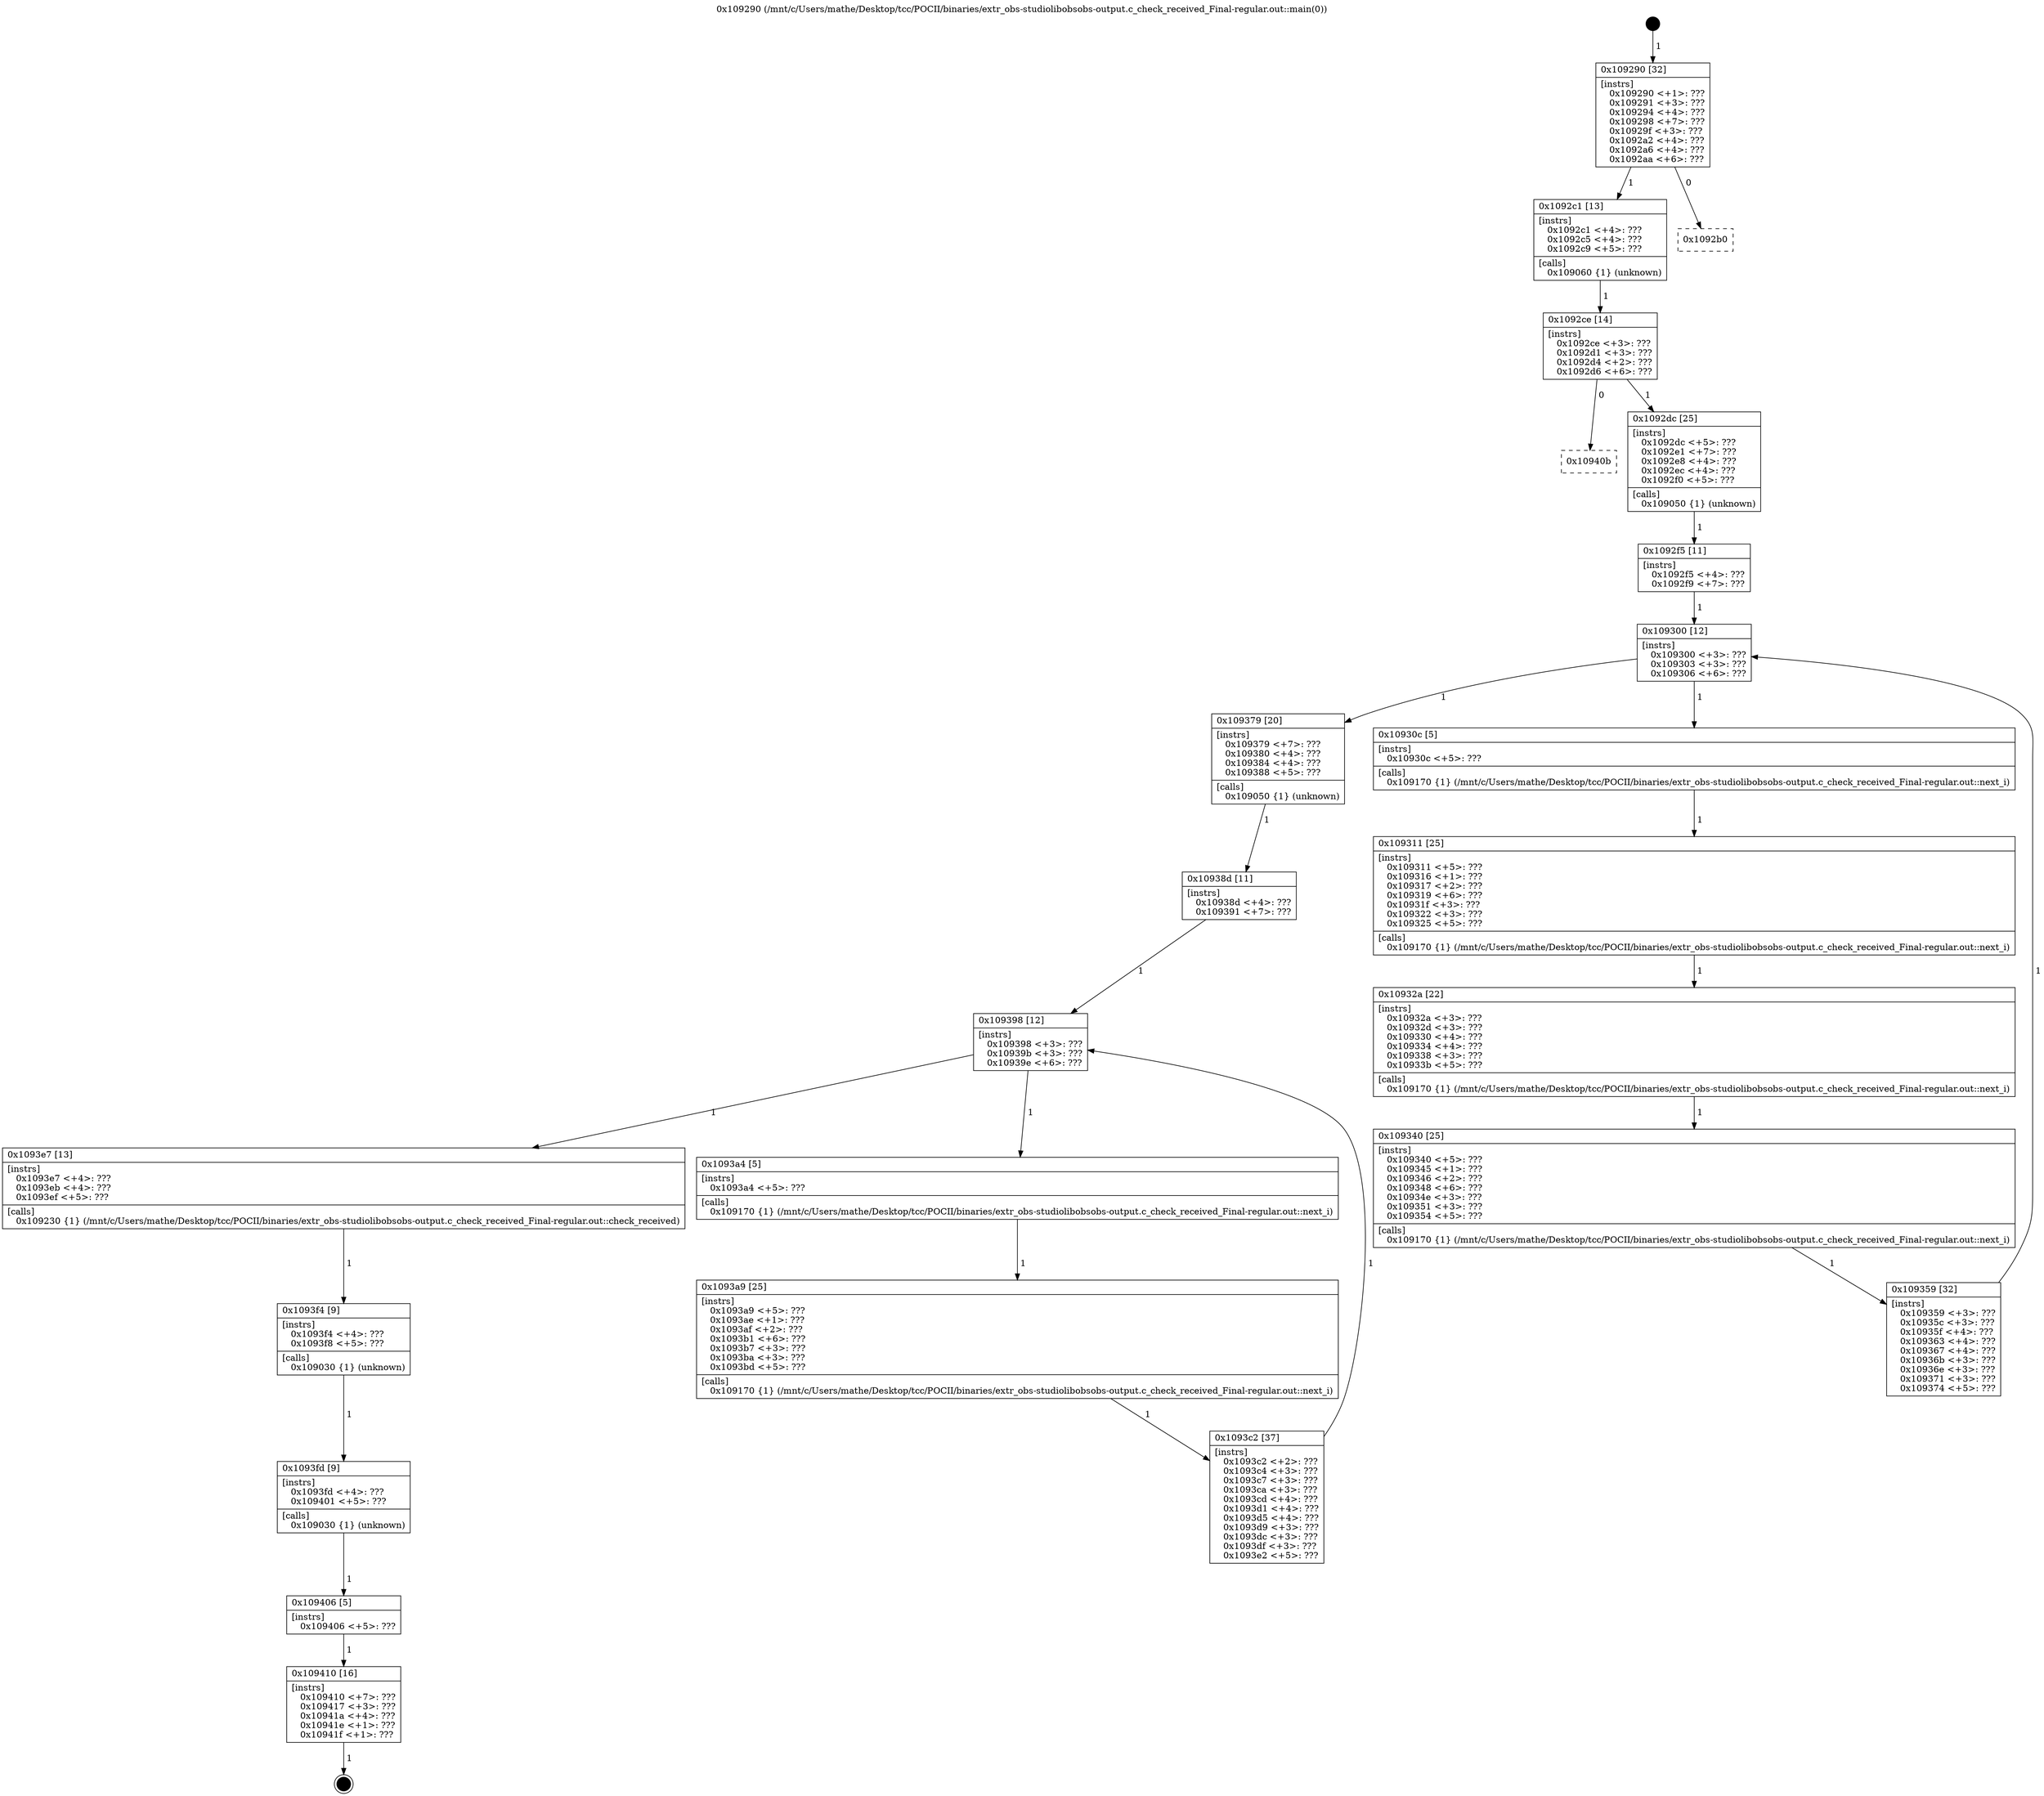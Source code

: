 digraph "0x109290" {
  label = "0x109290 (/mnt/c/Users/mathe/Desktop/tcc/POCII/binaries/extr_obs-studiolibobsobs-output.c_check_received_Final-regular.out::main(0))"
  labelloc = "t"
  node[shape=record]

  Entry [label="",width=0.3,height=0.3,shape=circle,fillcolor=black,style=filled]
  "0x109290" [label="{
     0x109290 [32]\l
     | [instrs]\l
     &nbsp;&nbsp;0x109290 \<+1\>: ???\l
     &nbsp;&nbsp;0x109291 \<+3\>: ???\l
     &nbsp;&nbsp;0x109294 \<+4\>: ???\l
     &nbsp;&nbsp;0x109298 \<+7\>: ???\l
     &nbsp;&nbsp;0x10929f \<+3\>: ???\l
     &nbsp;&nbsp;0x1092a2 \<+4\>: ???\l
     &nbsp;&nbsp;0x1092a6 \<+4\>: ???\l
     &nbsp;&nbsp;0x1092aa \<+6\>: ???\l
  }"]
  "0x1092c1" [label="{
     0x1092c1 [13]\l
     | [instrs]\l
     &nbsp;&nbsp;0x1092c1 \<+4\>: ???\l
     &nbsp;&nbsp;0x1092c5 \<+4\>: ???\l
     &nbsp;&nbsp;0x1092c9 \<+5\>: ???\l
     | [calls]\l
     &nbsp;&nbsp;0x109060 \{1\} (unknown)\l
  }"]
  "0x1092b0" [label="{
     0x1092b0\l
  }", style=dashed]
  "0x1092ce" [label="{
     0x1092ce [14]\l
     | [instrs]\l
     &nbsp;&nbsp;0x1092ce \<+3\>: ???\l
     &nbsp;&nbsp;0x1092d1 \<+3\>: ???\l
     &nbsp;&nbsp;0x1092d4 \<+2\>: ???\l
     &nbsp;&nbsp;0x1092d6 \<+6\>: ???\l
  }"]
  "0x10940b" [label="{
     0x10940b\l
  }", style=dashed]
  "0x1092dc" [label="{
     0x1092dc [25]\l
     | [instrs]\l
     &nbsp;&nbsp;0x1092dc \<+5\>: ???\l
     &nbsp;&nbsp;0x1092e1 \<+7\>: ???\l
     &nbsp;&nbsp;0x1092e8 \<+4\>: ???\l
     &nbsp;&nbsp;0x1092ec \<+4\>: ???\l
     &nbsp;&nbsp;0x1092f0 \<+5\>: ???\l
     | [calls]\l
     &nbsp;&nbsp;0x109050 \{1\} (unknown)\l
  }"]
  Exit [label="",width=0.3,height=0.3,shape=circle,fillcolor=black,style=filled,peripheries=2]
  "0x109300" [label="{
     0x109300 [12]\l
     | [instrs]\l
     &nbsp;&nbsp;0x109300 \<+3\>: ???\l
     &nbsp;&nbsp;0x109303 \<+3\>: ???\l
     &nbsp;&nbsp;0x109306 \<+6\>: ???\l
  }"]
  "0x109379" [label="{
     0x109379 [20]\l
     | [instrs]\l
     &nbsp;&nbsp;0x109379 \<+7\>: ???\l
     &nbsp;&nbsp;0x109380 \<+4\>: ???\l
     &nbsp;&nbsp;0x109384 \<+4\>: ???\l
     &nbsp;&nbsp;0x109388 \<+5\>: ???\l
     | [calls]\l
     &nbsp;&nbsp;0x109050 \{1\} (unknown)\l
  }"]
  "0x10930c" [label="{
     0x10930c [5]\l
     | [instrs]\l
     &nbsp;&nbsp;0x10930c \<+5\>: ???\l
     | [calls]\l
     &nbsp;&nbsp;0x109170 \{1\} (/mnt/c/Users/mathe/Desktop/tcc/POCII/binaries/extr_obs-studiolibobsobs-output.c_check_received_Final-regular.out::next_i)\l
  }"]
  "0x109311" [label="{
     0x109311 [25]\l
     | [instrs]\l
     &nbsp;&nbsp;0x109311 \<+5\>: ???\l
     &nbsp;&nbsp;0x109316 \<+1\>: ???\l
     &nbsp;&nbsp;0x109317 \<+2\>: ???\l
     &nbsp;&nbsp;0x109319 \<+6\>: ???\l
     &nbsp;&nbsp;0x10931f \<+3\>: ???\l
     &nbsp;&nbsp;0x109322 \<+3\>: ???\l
     &nbsp;&nbsp;0x109325 \<+5\>: ???\l
     | [calls]\l
     &nbsp;&nbsp;0x109170 \{1\} (/mnt/c/Users/mathe/Desktop/tcc/POCII/binaries/extr_obs-studiolibobsobs-output.c_check_received_Final-regular.out::next_i)\l
  }"]
  "0x10932a" [label="{
     0x10932a [22]\l
     | [instrs]\l
     &nbsp;&nbsp;0x10932a \<+3\>: ???\l
     &nbsp;&nbsp;0x10932d \<+3\>: ???\l
     &nbsp;&nbsp;0x109330 \<+4\>: ???\l
     &nbsp;&nbsp;0x109334 \<+4\>: ???\l
     &nbsp;&nbsp;0x109338 \<+3\>: ???\l
     &nbsp;&nbsp;0x10933b \<+5\>: ???\l
     | [calls]\l
     &nbsp;&nbsp;0x109170 \{1\} (/mnt/c/Users/mathe/Desktop/tcc/POCII/binaries/extr_obs-studiolibobsobs-output.c_check_received_Final-regular.out::next_i)\l
  }"]
  "0x109340" [label="{
     0x109340 [25]\l
     | [instrs]\l
     &nbsp;&nbsp;0x109340 \<+5\>: ???\l
     &nbsp;&nbsp;0x109345 \<+1\>: ???\l
     &nbsp;&nbsp;0x109346 \<+2\>: ???\l
     &nbsp;&nbsp;0x109348 \<+6\>: ???\l
     &nbsp;&nbsp;0x10934e \<+3\>: ???\l
     &nbsp;&nbsp;0x109351 \<+3\>: ???\l
     &nbsp;&nbsp;0x109354 \<+5\>: ???\l
     | [calls]\l
     &nbsp;&nbsp;0x109170 \{1\} (/mnt/c/Users/mathe/Desktop/tcc/POCII/binaries/extr_obs-studiolibobsobs-output.c_check_received_Final-regular.out::next_i)\l
  }"]
  "0x109359" [label="{
     0x109359 [32]\l
     | [instrs]\l
     &nbsp;&nbsp;0x109359 \<+3\>: ???\l
     &nbsp;&nbsp;0x10935c \<+3\>: ???\l
     &nbsp;&nbsp;0x10935f \<+4\>: ???\l
     &nbsp;&nbsp;0x109363 \<+4\>: ???\l
     &nbsp;&nbsp;0x109367 \<+4\>: ???\l
     &nbsp;&nbsp;0x10936b \<+3\>: ???\l
     &nbsp;&nbsp;0x10936e \<+3\>: ???\l
     &nbsp;&nbsp;0x109371 \<+3\>: ???\l
     &nbsp;&nbsp;0x109374 \<+5\>: ???\l
  }"]
  "0x1092f5" [label="{
     0x1092f5 [11]\l
     | [instrs]\l
     &nbsp;&nbsp;0x1092f5 \<+4\>: ???\l
     &nbsp;&nbsp;0x1092f9 \<+7\>: ???\l
  }"]
  "0x109398" [label="{
     0x109398 [12]\l
     | [instrs]\l
     &nbsp;&nbsp;0x109398 \<+3\>: ???\l
     &nbsp;&nbsp;0x10939b \<+3\>: ???\l
     &nbsp;&nbsp;0x10939e \<+6\>: ???\l
  }"]
  "0x1093e7" [label="{
     0x1093e7 [13]\l
     | [instrs]\l
     &nbsp;&nbsp;0x1093e7 \<+4\>: ???\l
     &nbsp;&nbsp;0x1093eb \<+4\>: ???\l
     &nbsp;&nbsp;0x1093ef \<+5\>: ???\l
     | [calls]\l
     &nbsp;&nbsp;0x109230 \{1\} (/mnt/c/Users/mathe/Desktop/tcc/POCII/binaries/extr_obs-studiolibobsobs-output.c_check_received_Final-regular.out::check_received)\l
  }"]
  "0x1093a4" [label="{
     0x1093a4 [5]\l
     | [instrs]\l
     &nbsp;&nbsp;0x1093a4 \<+5\>: ???\l
     | [calls]\l
     &nbsp;&nbsp;0x109170 \{1\} (/mnt/c/Users/mathe/Desktop/tcc/POCII/binaries/extr_obs-studiolibobsobs-output.c_check_received_Final-regular.out::next_i)\l
  }"]
  "0x1093a9" [label="{
     0x1093a9 [25]\l
     | [instrs]\l
     &nbsp;&nbsp;0x1093a9 \<+5\>: ???\l
     &nbsp;&nbsp;0x1093ae \<+1\>: ???\l
     &nbsp;&nbsp;0x1093af \<+2\>: ???\l
     &nbsp;&nbsp;0x1093b1 \<+6\>: ???\l
     &nbsp;&nbsp;0x1093b7 \<+3\>: ???\l
     &nbsp;&nbsp;0x1093ba \<+3\>: ???\l
     &nbsp;&nbsp;0x1093bd \<+5\>: ???\l
     | [calls]\l
     &nbsp;&nbsp;0x109170 \{1\} (/mnt/c/Users/mathe/Desktop/tcc/POCII/binaries/extr_obs-studiolibobsobs-output.c_check_received_Final-regular.out::next_i)\l
  }"]
  "0x1093c2" [label="{
     0x1093c2 [37]\l
     | [instrs]\l
     &nbsp;&nbsp;0x1093c2 \<+2\>: ???\l
     &nbsp;&nbsp;0x1093c4 \<+3\>: ???\l
     &nbsp;&nbsp;0x1093c7 \<+3\>: ???\l
     &nbsp;&nbsp;0x1093ca \<+3\>: ???\l
     &nbsp;&nbsp;0x1093cd \<+4\>: ???\l
     &nbsp;&nbsp;0x1093d1 \<+4\>: ???\l
     &nbsp;&nbsp;0x1093d5 \<+4\>: ???\l
     &nbsp;&nbsp;0x1093d9 \<+3\>: ???\l
     &nbsp;&nbsp;0x1093dc \<+3\>: ???\l
     &nbsp;&nbsp;0x1093df \<+3\>: ???\l
     &nbsp;&nbsp;0x1093e2 \<+5\>: ???\l
  }"]
  "0x10938d" [label="{
     0x10938d [11]\l
     | [instrs]\l
     &nbsp;&nbsp;0x10938d \<+4\>: ???\l
     &nbsp;&nbsp;0x109391 \<+7\>: ???\l
  }"]
  "0x1093f4" [label="{
     0x1093f4 [9]\l
     | [instrs]\l
     &nbsp;&nbsp;0x1093f4 \<+4\>: ???\l
     &nbsp;&nbsp;0x1093f8 \<+5\>: ???\l
     | [calls]\l
     &nbsp;&nbsp;0x109030 \{1\} (unknown)\l
  }"]
  "0x1093fd" [label="{
     0x1093fd [9]\l
     | [instrs]\l
     &nbsp;&nbsp;0x1093fd \<+4\>: ???\l
     &nbsp;&nbsp;0x109401 \<+5\>: ???\l
     | [calls]\l
     &nbsp;&nbsp;0x109030 \{1\} (unknown)\l
  }"]
  "0x109406" [label="{
     0x109406 [5]\l
     | [instrs]\l
     &nbsp;&nbsp;0x109406 \<+5\>: ???\l
  }"]
  "0x109410" [label="{
     0x109410 [16]\l
     | [instrs]\l
     &nbsp;&nbsp;0x109410 \<+7\>: ???\l
     &nbsp;&nbsp;0x109417 \<+3\>: ???\l
     &nbsp;&nbsp;0x10941a \<+4\>: ???\l
     &nbsp;&nbsp;0x10941e \<+1\>: ???\l
     &nbsp;&nbsp;0x10941f \<+1\>: ???\l
  }"]
  Entry -> "0x109290" [label=" 1"]
  "0x109290" -> "0x1092c1" [label=" 1"]
  "0x109290" -> "0x1092b0" [label=" 0"]
  "0x1092c1" -> "0x1092ce" [label=" 1"]
  "0x1092ce" -> "0x10940b" [label=" 0"]
  "0x1092ce" -> "0x1092dc" [label=" 1"]
  "0x109410" -> Exit [label=" 1"]
  "0x1092dc" -> "0x1092f5" [label=" 1"]
  "0x109300" -> "0x109379" [label=" 1"]
  "0x109300" -> "0x10930c" [label=" 1"]
  "0x10930c" -> "0x109311" [label=" 1"]
  "0x109311" -> "0x10932a" [label=" 1"]
  "0x10932a" -> "0x109340" [label=" 1"]
  "0x109340" -> "0x109359" [label=" 1"]
  "0x1092f5" -> "0x109300" [label=" 1"]
  "0x109359" -> "0x109300" [label=" 1"]
  "0x109379" -> "0x10938d" [label=" 1"]
  "0x109398" -> "0x1093e7" [label=" 1"]
  "0x109398" -> "0x1093a4" [label=" 1"]
  "0x1093a4" -> "0x1093a9" [label=" 1"]
  "0x1093a9" -> "0x1093c2" [label=" 1"]
  "0x10938d" -> "0x109398" [label=" 1"]
  "0x1093c2" -> "0x109398" [label=" 1"]
  "0x1093e7" -> "0x1093f4" [label=" 1"]
  "0x1093f4" -> "0x1093fd" [label=" 1"]
  "0x1093fd" -> "0x109406" [label=" 1"]
  "0x109406" -> "0x109410" [label=" 1"]
}
